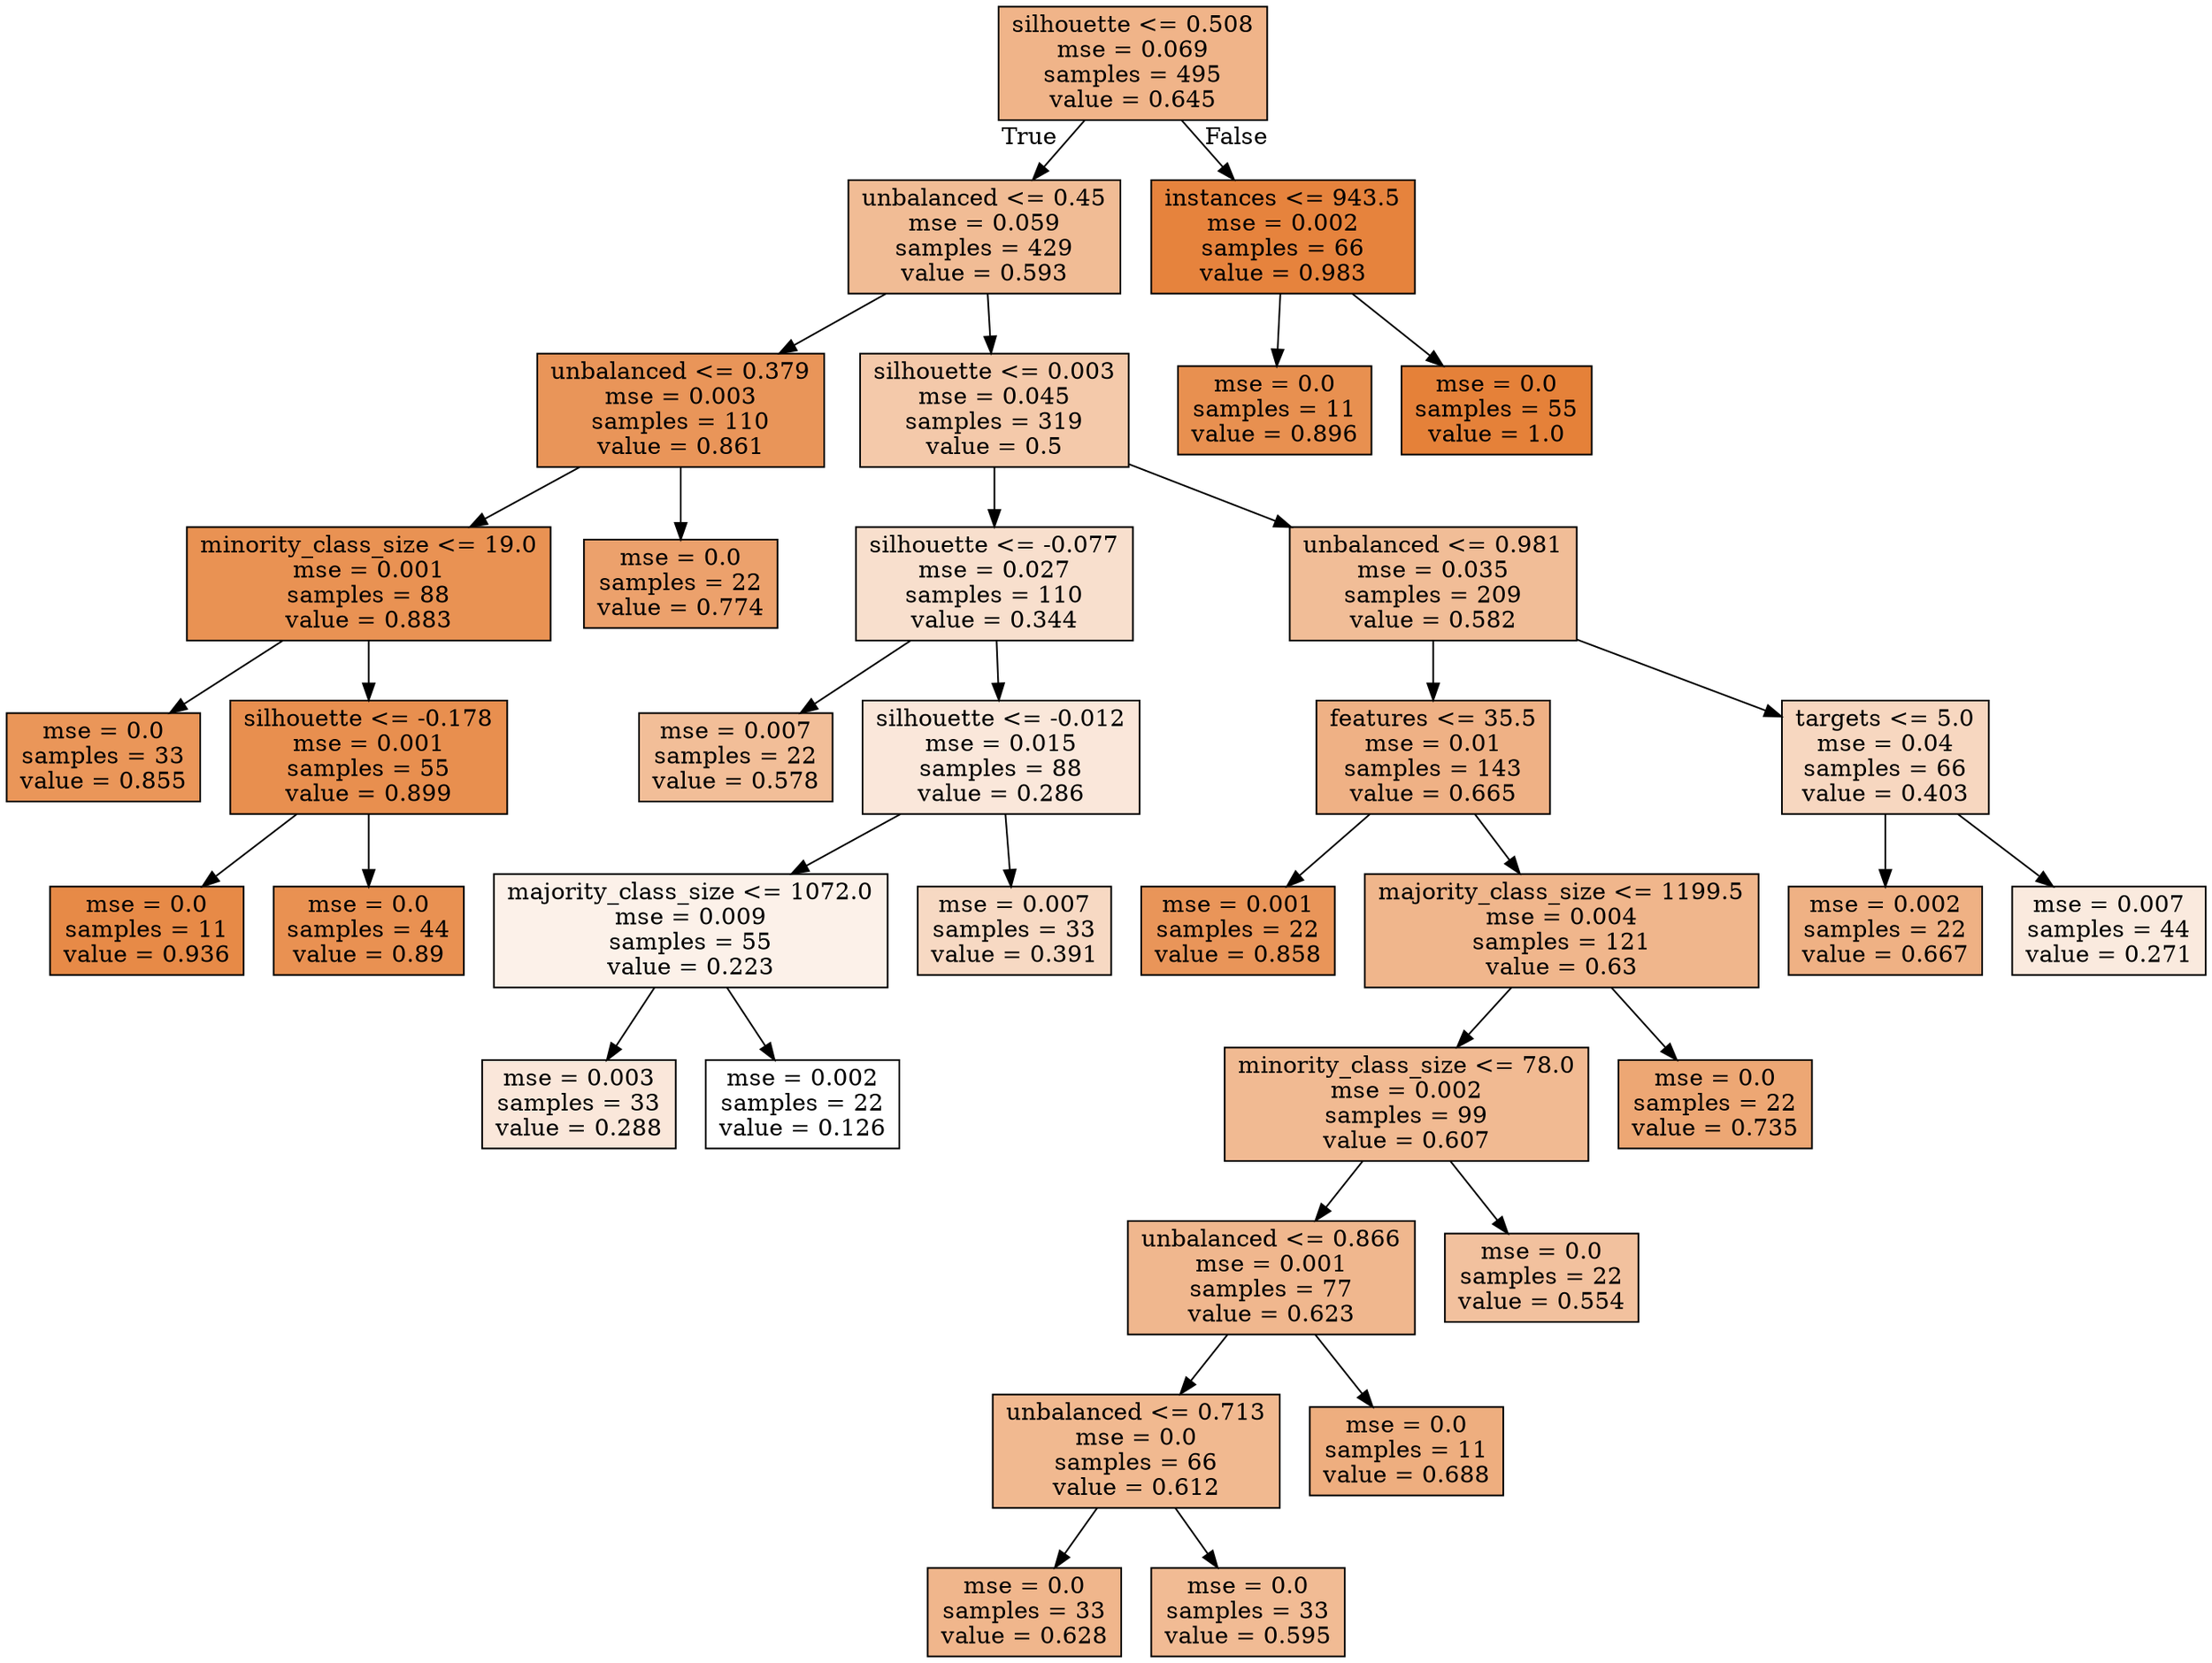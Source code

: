 digraph Tree {
node [shape=box, style="filled", color="black"] ;
0 [label="silhouette <= 0.508\nmse = 0.069\nsamples = 495\nvalue = 0.645", fillcolor="#e5813997"] ;
1 [label="unbalanced <= 0.45\nmse = 0.059\nsamples = 429\nvalue = 0.593", fillcolor="#e5813988"] ;
0 -> 1 [labeldistance=2.5, labelangle=45, headlabel="True"] ;
2 [label="unbalanced <= 0.379\nmse = 0.003\nsamples = 110\nvalue = 0.861", fillcolor="#e58139d6"] ;
1 -> 2 ;
3 [label="minority_class_size <= 19.0\nmse = 0.001\nsamples = 88\nvalue = 0.883", fillcolor="#e58139dd"] ;
2 -> 3 ;
4 [label="mse = 0.0\nsamples = 33\nvalue = 0.855", fillcolor="#e58139d5"] ;
3 -> 4 ;
5 [label="silhouette <= -0.178\nmse = 0.001\nsamples = 55\nvalue = 0.899", fillcolor="#e58139e2"] ;
3 -> 5 ;
6 [label="mse = 0.0\nsamples = 11\nvalue = 0.936", fillcolor="#e58139ec"] ;
5 -> 6 ;
7 [label="mse = 0.0\nsamples = 44\nvalue = 0.89", fillcolor="#e58139df"] ;
5 -> 7 ;
8 [label="mse = 0.0\nsamples = 22\nvalue = 0.774", fillcolor="#e58139bd"] ;
2 -> 8 ;
9 [label="silhouette <= 0.003\nmse = 0.045\nsamples = 319\nvalue = 0.5", fillcolor="#e581396d"] ;
1 -> 9 ;
10 [label="silhouette <= -0.077\nmse = 0.027\nsamples = 110\nvalue = 0.344", fillcolor="#e5813940"] ;
9 -> 10 ;
11 [label="mse = 0.007\nsamples = 22\nvalue = 0.578", fillcolor="#e5813984"] ;
10 -> 11 ;
12 [label="silhouette <= -0.012\nmse = 0.015\nsamples = 88\nvalue = 0.286", fillcolor="#e581392f"] ;
10 -> 12 ;
13 [label="majority_class_size <= 1072.0\nmse = 0.009\nsamples = 55\nvalue = 0.223", fillcolor="#e581391c"] ;
12 -> 13 ;
14 [label="mse = 0.003\nsamples = 33\nvalue = 0.288", fillcolor="#e581392f"] ;
13 -> 14 ;
15 [label="mse = 0.002\nsamples = 22\nvalue = 0.126", fillcolor="#e5813900"] ;
13 -> 15 ;
16 [label="mse = 0.007\nsamples = 33\nvalue = 0.391", fillcolor="#e581394d"] ;
12 -> 16 ;
17 [label="unbalanced <= 0.981\nmse = 0.035\nsamples = 209\nvalue = 0.582", fillcolor="#e5813985"] ;
9 -> 17 ;
18 [label="features <= 35.5\nmse = 0.01\nsamples = 143\nvalue = 0.665", fillcolor="#e581399d"] ;
17 -> 18 ;
19 [label="mse = 0.001\nsamples = 22\nvalue = 0.858", fillcolor="#e58139d6"] ;
18 -> 19 ;
20 [label="majority_class_size <= 1199.5\nmse = 0.004\nsamples = 121\nvalue = 0.63", fillcolor="#e5813993"] ;
18 -> 20 ;
21 [label="minority_class_size <= 78.0\nmse = 0.002\nsamples = 99\nvalue = 0.607", fillcolor="#e581398c"] ;
20 -> 21 ;
22 [label="unbalanced <= 0.866\nmse = 0.001\nsamples = 77\nvalue = 0.623", fillcolor="#e5813991"] ;
21 -> 22 ;
23 [label="unbalanced <= 0.713\nmse = 0.0\nsamples = 66\nvalue = 0.612", fillcolor="#e581398e"] ;
22 -> 23 ;
24 [label="mse = 0.0\nsamples = 33\nvalue = 0.628", fillcolor="#e5813993"] ;
23 -> 24 ;
25 [label="mse = 0.0\nsamples = 33\nvalue = 0.595", fillcolor="#e5813989"] ;
23 -> 25 ;
26 [label="mse = 0.0\nsamples = 11\nvalue = 0.688", fillcolor="#e58139a4"] ;
22 -> 26 ;
27 [label="mse = 0.0\nsamples = 22\nvalue = 0.554", fillcolor="#e581397d"] ;
21 -> 27 ;
28 [label="mse = 0.0\nsamples = 22\nvalue = 0.735", fillcolor="#e58139b2"] ;
20 -> 28 ;
29 [label="targets <= 5.0\nmse = 0.04\nsamples = 66\nvalue = 0.403", fillcolor="#e5813951"] ;
17 -> 29 ;
30 [label="mse = 0.002\nsamples = 22\nvalue = 0.667", fillcolor="#e581399e"] ;
29 -> 30 ;
31 [label="mse = 0.007\nsamples = 44\nvalue = 0.271", fillcolor="#e581392a"] ;
29 -> 31 ;
32 [label="instances <= 943.5\nmse = 0.002\nsamples = 66\nvalue = 0.983", fillcolor="#e58139fa"] ;
0 -> 32 [labeldistance=2.5, labelangle=-45, headlabel="False"] ;
33 [label="mse = 0.0\nsamples = 11\nvalue = 0.896", fillcolor="#e58139e1"] ;
32 -> 33 ;
34 [label="mse = 0.0\nsamples = 55\nvalue = 1.0", fillcolor="#e58139ff"] ;
32 -> 34 ;
}